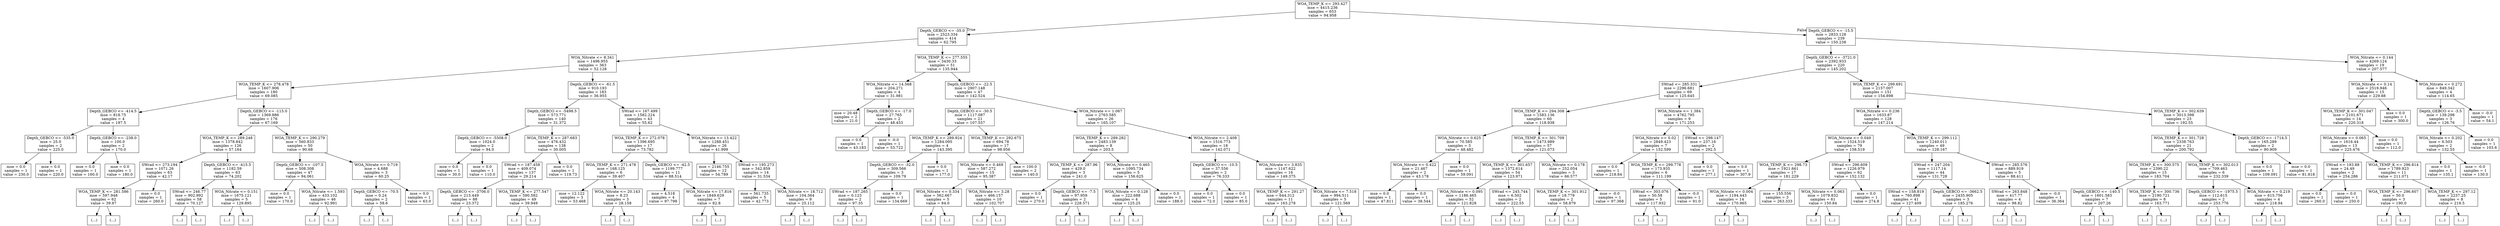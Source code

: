 digraph Tree {
node [shape=box] ;
0 [label="WOA_TEMP_K <= 293.427\nmse = 4415.236\nsamples = 653\nvalue = 94.958"] ;
1 [label="Depth_GEBCO <= -35.0\nmse = 2523.334\nsamples = 414\nvalue = 62.795"] ;
0 -> 1 [labeldistance=2.5, labelangle=45, headlabel="True"] ;
2 [label="WOA_Nitrate <= 8.341\nmse = 1496.955\nsamples = 363\nvalue = 52.128"] ;
1 -> 2 ;
3 [label="WOA_TEMP_K <= 278.478\nmse = 1607.906\nsamples = 180\nvalue = 69.085"] ;
2 -> 3 ;
4 [label="Depth_GEBCO <= -414.5\nmse = 818.75\nsamples = 4\nvalue = 197.5"] ;
3 -> 4 ;
5 [label="Depth_GEBCO <= -535.0\nmse = 25.0\nsamples = 2\nvalue = 225.0"] ;
4 -> 5 ;
6 [label="mse = 0.0\nsamples = 1\nvalue = 230.0"] ;
5 -> 6 ;
7 [label="mse = 0.0\nsamples = 1\nvalue = 220.0"] ;
5 -> 7 ;
8 [label="Depth_GEBCO <= -238.0\nmse = 100.0\nsamples = 2\nvalue = 170.0"] ;
4 -> 8 ;
9 [label="mse = 0.0\nsamples = 1\nvalue = 160.0"] ;
8 -> 9 ;
10 [label="mse = 0.0\nsamples = 1\nvalue = 180.0"] ;
8 -> 10 ;
11 [label="Depth_GEBCO <= -115.0\nmse = 1369.886\nsamples = 176\nvalue = 67.169"] ;
3 -> 11 ;
12 [label="WOA_TEMP_K <= 289.248\nmse = 1378.842\nsamples = 126\nvalue = 57.164"] ;
11 -> 12 ;
13 [label="SWrad <= 273.194\nmse = 1071.26\nsamples = 63\nvalue = 42.17"] ;
12 -> 13 ;
14 [label="WOA_TEMP_K <= 281.586\nmse = 597.948\nsamples = 62\nvalue = 39.97"] ;
13 -> 14 ;
15 [label="(...)"] ;
14 -> 15 ;
20 [label="(...)"] ;
14 -> 20 ;
113 [label="mse = 0.0\nsamples = 1\nvalue = 260.0"] ;
13 -> 113 ;
114 [label="Depth_GEBCO <= -415.5\nmse = 1182.59\nsamples = 63\nvalue = 74.202"] ;
12 -> 114 ;
115 [label="SWrad <= 246.77\nmse = 902.992\nsamples = 58\nvalue = 70.127"] ;
114 -> 115 ;
116 [label="(...)"] ;
115 -> 116 ;
177 [label="(...)"] ;
115 -> 177 ;
216 [label="WOA_Nitrate <= 0.151\nmse = 1675.121\nsamples = 5\nvalue = 129.895"] ;
114 -> 216 ;
217 [label="(...)"] ;
216 -> 217 ;
218 [label="(...)"] ;
216 -> 218 ;
223 [label="WOA_TEMP_K <= 290.279\nmse = 560.833\nsamples = 50\nvalue = 90.68"] ;
11 -> 223 ;
224 [label="Depth_GEBCO <= -107.5\nmse = 508.308\nsamples = 47\nvalue = 94.061"] ;
223 -> 224 ;
225 [label="mse = 0.0\nsamples = 1\nvalue = 170.0"] ;
224 -> 225 ;
226 [label="WOA_Nitrate <= 1.593\nmse = 433.102\nsamples = 46\nvalue = 92.991"] ;
224 -> 226 ;
227 [label="(...)"] ;
226 -> 227 ;
248 [label="(...)"] ;
226 -> 248 ;
295 [label="WOA_Nitrate <= 0.719\nmse = 4.688\nsamples = 3\nvalue = 60.25"] ;
223 -> 295 ;
296 [label="Depth_GEBCO <= -70.5\nmse = 0.24\nsamples = 2\nvalue = 58.6"] ;
295 -> 296 ;
297 [label="(...)"] ;
296 -> 297 ;
298 [label="(...)"] ;
296 -> 298 ;
299 [label="mse = 0.0\nsamples = 1\nvalue = 63.0"] ;
295 -> 299 ;
300 [label="Depth_GEBCO <= -61.5\nmse = 910.193\nsamples = 183\nvalue = 36.955"] ;
2 -> 300 ;
301 [label="Depth_GEBCO <= -5498.5\nmse = 573.771\nsamples = 140\nvalue = 31.372"] ;
300 -> 301 ;
302 [label="Depth_GEBCO <= -5508.0\nmse = 1024.0\nsamples = 2\nvalue = 94.0"] ;
301 -> 302 ;
303 [label="mse = 0.0\nsamples = 1\nvalue = 30.0"] ;
302 -> 303 ;
304 [label="mse = 0.0\nsamples = 1\nvalue = 110.0"] ;
302 -> 304 ;
305 [label="WOA_TEMP_K <= 287.683\nmse = 476.432\nsamples = 138\nvalue = 30.005"] ;
301 -> 305 ;
306 [label="SWrad <= 187.458\nmse = 409.074\nsamples = 137\nvalue = 29.214"] ;
305 -> 306 ;
307 [label="Depth_GEBCO <= -3706.0\nmse = 213.449\nsamples = 88\nvalue = 23.372"] ;
306 -> 307 ;
308 [label="(...)"] ;
307 -> 308 ;
339 [label="(...)"] ;
307 -> 339 ;
436 [label="WOA_TEMP_K <= 277.547\nmse = 590.582\nsamples = 49\nvalue = 39.949"] ;
306 -> 436 ;
437 [label="(...)"] ;
436 -> 437 ;
500 [label="(...)"] ;
436 -> 500 ;
525 [label="mse = 0.0\nsamples = 1\nvalue = 119.73"] ;
305 -> 525 ;
526 [label="SWrad <= 167.499\nmse = 1582.224\nsamples = 43\nvalue = 55.62"] ;
300 -> 526 ;
527 [label="WOA_TEMP_K <= 272.078\nmse = 1396.695\nsamples = 17\nvalue = 73.782"] ;
526 -> 527 ;
528 [label="WOA_TEMP_K <= 271.478\nmse = 168.125\nsamples = 6\nvalue = 39.407"] ;
527 -> 528 ;
529 [label="mse = 12.122\nsamples = 3\nvalue = 53.468"] ;
528 -> 529 ;
530 [label="WOA_Nitrate <= 20.143\nmse = 8.23\nsamples = 3\nvalue = 28.158"] ;
528 -> 530 ;
531 [label="(...)"] ;
530 -> 531 ;
532 [label="(...)"] ;
530 -> 532 ;
533 [label="Depth_GEBCO <= -42.5\nmse = 1199.777\nsamples = 11\nvalue = 88.514"] ;
527 -> 533 ;
534 [label="mse = 4.518\nsamples = 4\nvalue = 97.798"] ;
533 -> 534 ;
535 [label="WOA_Nitrate <= 17.816\nmse = 1849.629\nsamples = 7\nvalue = 82.8"] ;
533 -> 535 ;
536 [label="(...)"] ;
535 -> 536 ;
539 [label="(...)"] ;
535 -> 539 ;
540 [label="WOA_Nitrate <= 13.422\nmse = 1288.451\nsamples = 26\nvalue = 41.999"] ;
526 -> 540 ;
541 [label="mse = 2146.755\nsamples = 12\nvalue = 54.789"] ;
540 -> 541 ;
542 [label="SWrad <= 195.273\nmse = 342.859\nsamples = 14\nvalue = 31.534"] ;
540 -> 542 ;
543 [label="mse = 561.735\nsamples = 5\nvalue = 42.773"] ;
542 -> 543 ;
544 [label="WOA_Nitrate <= 18.712\nmse = 104.364\nsamples = 9\nvalue = 25.112"] ;
542 -> 544 ;
545 [label="(...)"] ;
544 -> 545 ;
548 [label="(...)"] ;
544 -> 548 ;
549 [label="WOA_TEMP_K <= 277.555\nmse = 3430.33\nsamples = 51\nvalue = 135.944"] ;
1 -> 549 ;
550 [label="WOA_Nitrate <= 14.568\nmse = 204.271\nsamples = 4\nvalue = 31.981"] ;
549 -> 550 ;
551 [label="mse = 20.48\nsamples = 2\nvalue = 21.0"] ;
550 -> 551 ;
552 [label="Depth_GEBCO <= -17.0\nmse = 27.765\nsamples = 2\nvalue = 48.453"] ;
550 -> 552 ;
553 [label="mse = 0.0\nsamples = 1\nvalue = 43.183"] ;
552 -> 553 ;
554 [label="mse = -0.0\nsamples = 1\nvalue = 53.722"] ;
552 -> 554 ;
555 [label="Depth_GEBCO <= -22.5\nmse = 2907.148\nsamples = 47\nvalue = 142.524"] ;
549 -> 555 ;
556 [label="Depth_GEBCO <= -30.5\nmse = 1117.087\nsamples = 21\nvalue = 107.557"] ;
555 -> 556 ;
557 [label="WOA_TEMP_K <= 289.924\nmse = 1284.095\nsamples = 4\nvalue = 143.395"] ;
556 -> 557 ;
558 [label="Depth_GEBCO <= -32.0\nmse = 309.566\nsamples = 3\nvalue = 109.79"] ;
557 -> 558 ;
559 [label="SWrad <= 187.265\nmse = 0.123\nsamples = 2\nvalue = 97.35"] ;
558 -> 559 ;
560 [label="(...)"] ;
559 -> 560 ;
561 [label="(...)"] ;
559 -> 561 ;
562 [label="mse = 0.0\nsamples = 1\nvalue = 134.669"] ;
558 -> 562 ;
563 [label="mse = 0.0\nsamples = 1\nvalue = 177.0"] ;
557 -> 563 ;
564 [label="WOA_TEMP_K <= 292.675\nmse = 694.78\nsamples = 17\nvalue = 98.956"] ;
556 -> 564 ;
565 [label="WOA_Nitrate <= 0.469\nmse = 587.272\nsamples = 15\nvalue = 95.387"] ;
564 -> 565 ;
566 [label="WOA_Nitrate <= 0.334\nmse = 562.667\nsamples = 5\nvalue = 84.0"] ;
565 -> 566 ;
567 [label="(...)"] ;
566 -> 567 ;
568 [label="(...)"] ;
566 -> 568 ;
571 [label="WOA_Nitrate <= 3.28\nmse = 466.157\nsamples = 10\nvalue = 102.707"] ;
565 -> 571 ;
572 [label="(...)"] ;
571 -> 572 ;
579 [label="(...)"] ;
571 -> 579 ;
588 [label="mse = 100.0\nsamples = 2\nvalue = 140.0"] ;
564 -> 588 ;
589 [label="WOA_Nitrate <= 1.067\nmse = 2763.585\nsamples = 26\nvalue = 165.107"] ;
555 -> 589 ;
590 [label="WOA_TEMP_K <= 289.282\nmse = 2483.139\nsamples = 8\nvalue = 203.5"] ;
589 -> 590 ;
591 [label="WOA_TEMP_K <= 287.96\nmse = 429.0\nsamples = 3\nvalue = 241.0"] ;
590 -> 591 ;
592 [label="mse = 0.0\nsamples = 1\nvalue = 270.0"] ;
591 -> 592 ;
593 [label="Depth_GEBCO <= -7.5\nmse = 97.959\nsamples = 2\nvalue = 228.571"] ;
591 -> 593 ;
594 [label="(...)"] ;
593 -> 594 ;
595 [label="(...)"] ;
593 -> 595 ;
596 [label="WOA_Nitrate <= 0.465\nmse = 1095.734\nsamples = 5\nvalue = 156.625"] ;
590 -> 596 ;
597 [label="WOA_Nitrate <= 0.128\nmse = 222.688\nsamples = 4\nvalue = 125.25"] ;
596 -> 597 ;
598 [label="(...)"] ;
597 -> 598 ;
599 [label="(...)"] ;
597 -> 599 ;
604 [label="mse = 0.0\nsamples = 1\nvalue = 188.0"] ;
596 -> 604 ;
605 [label="WOA_Nitrate <= 2.408\nmse = 1516.773\nsamples = 18\nvalue = 142.071"] ;
589 -> 605 ;
606 [label="Depth_GEBCO <= -10.5\nmse = 37.556\nsamples = 2\nvalue = 76.333"] ;
605 -> 606 ;
607 [label="mse = 0.0\nsamples = 1\nvalue = 72.0"] ;
606 -> 607 ;
608 [label="mse = 0.0\nsamples = 1\nvalue = 85.0"] ;
606 -> 608 ;
609 [label="WOA_Nitrate <= 3.835\nmse = 1147.622\nsamples = 16\nvalue = 149.375"] ;
605 -> 609 ;
610 [label="WOA_TEMP_K <= 291.27\nmse = 644.312\nsamples = 11\nvalue = 163.278"] ;
609 -> 610 ;
611 [label="(...)"] ;
610 -> 611 ;
626 [label="(...)"] ;
610 -> 626 ;
627 [label="WOA_Nitrate <= 7.518\nmse = 994.511\nsamples = 5\nvalue = 121.569"] ;
609 -> 627 ;
628 [label="(...)"] ;
627 -> 628 ;
633 [label="(...)"] ;
627 -> 633 ;
636 [label="Depth_GEBCO <= -15.5\nmse = 2833.128\nsamples = 239\nvalue = 150.238"] ;
0 -> 636 [labeldistance=2.5, labelangle=-45, headlabel="False"] ;
637 [label="Depth_GEBCO <= -3721.0\nmse = 2392.933\nsamples = 220\nvalue = 145.202"] ;
636 -> 637 ;
638 [label="SWrad <= 285.331\nmse = 2296.681\nsamples = 69\nvalue = 125.645"] ;
637 -> 638 ;
639 [label="WOA_TEMP_K <= 294.308\nmse = 1583.136\nsamples = 60\nvalue = 118.938"] ;
638 -> 639 ;
640 [label="WOA_Nitrate <= 0.625\nmse = 70.585\nsamples = 3\nvalue = 48.482"] ;
639 -> 640 ;
641 [label="WOA_Nitrate <= 0.422\nmse = 21.467\nsamples = 2\nvalue = 43.178"] ;
640 -> 641 ;
642 [label="mse = 0.0\nsamples = 1\nvalue = 47.811"] ;
641 -> 642 ;
643 [label="mse = 0.0\nsamples = 1\nvalue = 38.544"] ;
641 -> 643 ;
644 [label="mse = 0.0\nsamples = 1\nvalue = 59.091"] ;
640 -> 644 ;
645 [label="WOA_TEMP_K <= 301.709\nmse = 1473.989\nsamples = 57\nvalue = 121.073"] ;
639 -> 645 ;
646 [label="WOA_TEMP_K <= 301.657\nmse = 1372.614\nsamples = 54\nvalue = 123.971"] ;
645 -> 646 ;
647 [label="WOA_Nitrate <= 0.095\nmse = 1186.465\nsamples = 52\nvalue = 121.828"] ;
646 -> 647 ;
648 [label="(...)"] ;
647 -> 648 ;
689 [label="(...)"] ;
647 -> 689 ;
750 [label="SWrad <= 245.744\nmse = 6.502\nsamples = 2\nvalue = 222.55"] ;
646 -> 750 ;
751 [label="(...)"] ;
750 -> 751 ;
752 [label="(...)"] ;
750 -> 752 ;
753 [label="WOA_Nitrate <= 0.178\nmse = 252.054\nsamples = 3\nvalue = 66.577"] ;
645 -> 753 ;
754 [label="WOA_TEMP_K <= 301.912\nmse = 18.779\nsamples = 2\nvalue = 58.879"] ;
753 -> 754 ;
755 [label="(...)"] ;
754 -> 755 ;
756 [label="(...)"] ;
754 -> 756 ;
757 [label="mse = -0.0\nsamples = 1\nvalue = 97.368"] ;
753 -> 757 ;
758 [label="WOA_Nitrate <= 1.384\nmse = 4762.795\nsamples = 9\nvalue = 171.253"] ;
638 -> 758 ;
759 [label="WOA_Nitrate <= 0.02\nmse = 2849.423\nsamples = 7\nvalue = 152.599"] ;
758 -> 759 ;
760 [label="mse = 0.0\nsamples = 1\nvalue = 218.84"] ;
759 -> 760 ;
761 [label="WOA_TEMP_K <= 299.778\nmse = 173.935\nsamples = 6\nvalue = 111.199"] ;
759 -> 761 ;
762 [label="SWrad <= 303.076\nmse = 50.58\nsamples = 5\nvalue = 117.932"] ;
761 -> 762 ;
763 [label="(...)"] ;
762 -> 763 ;
770 [label="(...)"] ;
762 -> 770 ;
771 [label="mse = -0.0\nsamples = 1\nvalue = 91.0"] ;
761 -> 771 ;
772 [label="SWrad <= 298.147\nmse = 237.16\nsamples = 2\nvalue = 292.5"] ;
758 -> 772 ;
773 [label="mse = 0.0\nsamples = 1\nvalue = 277.1"] ;
772 -> 773 ;
774 [label="mse = 0.0\nsamples = 1\nvalue = 307.9"] ;
772 -> 774 ;
775 [label="WOA_TEMP_K <= 299.691\nmse = 2157.007\nsamples = 151\nvalue = 154.898"] ;
637 -> 775 ;
776 [label="WOA_Nitrate <= 0.236\nmse = 1633.87\nsamples = 128\nvalue = 147.214"] ;
775 -> 776 ;
777 [label="WOA_Nitrate <= 0.049\nmse = 1524.519\nsamples = 79\nvalue = 158.519"] ;
776 -> 777 ;
778 [label="WOA_TEMP_K <= 298.73\nmse = 1921.661\nsamples = 17\nvalue = 181.229"] ;
777 -> 778 ;
779 [label="WOA_Nitrate <= 0.004\nmse = 1194.443\nsamples = 14\nvalue = 170.965"] ;
778 -> 779 ;
780 [label="(...)"] ;
779 -> 780 ;
781 [label="(...)"] ;
779 -> 781 ;
792 [label="mse = 155.556\nsamples = 3\nvalue = 263.333"] ;
778 -> 792 ;
793 [label="SWrad <= 296.609\nmse = 1226.979\nsamples = 62\nvalue = 152.132"] ;
777 -> 793 ;
794 [label="WOA_Nitrate <= 0.063\nmse = 1079.832\nsamples = 61\nvalue = 150.84"] ;
793 -> 794 ;
795 [label="(...)"] ;
794 -> 795 ;
806 [label="(...)"] ;
794 -> 806 ;
879 [label="mse = 0.0\nsamples = 1\nvalue = 274.8"] ;
793 -> 879 ;
880 [label="WOA_TEMP_K <= 299.112\nmse = 1240.011\nsamples = 49\nvalue = 128.167"] ;
776 -> 880 ;
881 [label="SWrad <= 247.204\nmse = 1117.14\nsamples = 44\nvalue = 131.728"] ;
880 -> 881 ;
882 [label="SWrad <= 158.819\nmse = 760.898\nsamples = 41\nvalue = 127.409"] ;
881 -> 882 ;
883 [label="(...)"] ;
882 -> 883 ;
920 [label="(...)"] ;
882 -> 920 ;
947 [label="Depth_GEBCO <= -3662.5\nmse = 2435.905\nsamples = 3\nvalue = 185.276"] ;
881 -> 947 ;
948 [label="(...)"] ;
947 -> 948 ;
949 [label="(...)"] ;
947 -> 949 ;
952 [label="SWrad <= 285.576\nmse = 889.919\nsamples = 5\nvalue = 88.411"] ;
880 -> 952 ;
953 [label="SWrad <= 263.848\nmse = 417.77\nsamples = 4\nvalue = 98.82"] ;
952 -> 953 ;
954 [label="(...)"] ;
953 -> 954 ;
959 [label="(...)"] ;
953 -> 959 ;
960 [label="mse = -0.0\nsamples = 1\nvalue = 36.364"] ;
952 -> 960 ;
961 [label="WOA_TEMP_K <= 302.639\nmse = 3013.398\nsamples = 23\nvalue = 192.55"] ;
775 -> 961 ;
962 [label="WOA_TEMP_K <= 301.728\nmse = 2338.763\nsamples = 21\nvalue = 200.792"] ;
961 -> 962 ;
963 [label="WOA_TEMP_K <= 300.575\nmse = 2390.22\nsamples = 15\nvalue = 183.704"] ;
962 -> 963 ;
964 [label="Depth_GEBCO <= -140.5\nmse = 1601.583\nsamples = 7\nvalue = 207.26"] ;
963 -> 964 ;
965 [label="(...)"] ;
964 -> 965 ;
968 [label="(...)"] ;
964 -> 968 ;
971 [label="WOA_TEMP_K <= 300.736\nmse = 2190.721\nsamples = 8\nvalue = 163.771"] ;
963 -> 971 ;
972 [label="(...)"] ;
971 -> 972 ;
975 [label="(...)"] ;
971 -> 975 ;
980 [label="WOA_TEMP_K <= 302.013\nmse = 709.463\nsamples = 6\nvalue = 232.339"] ;
962 -> 980 ;
981 [label="Depth_GEBCO <= -1975.5\nmse = 112.615\nsamples = 2\nvalue = 253.776"] ;
980 -> 981 ;
982 [label="(...)"] ;
981 -> 982 ;
983 [label="(...)"] ;
981 -> 983 ;
984 [label="WOA_Nitrate <= 0.219\nmse = 615.756\nsamples = 4\nvalue = 218.94"] ;
980 -> 984 ;
985 [label="(...)"] ;
984 -> 985 ;
990 [label="(...)"] ;
984 -> 990 ;
991 [label="Depth_GEBCO <= -1714.5\nmse = 165.289\nsamples = 2\nvalue = 90.909"] ;
961 -> 991 ;
992 [label="mse = 0.0\nsamples = 1\nvalue = 109.091"] ;
991 -> 992 ;
993 [label="mse = 0.0\nsamples = 1\nvalue = 81.818"] ;
991 -> 993 ;
994 [label="WOA_Nitrate <= 0.144\nmse = 4269.124\nsamples = 19\nvalue = 207.577"] ;
636 -> 994 ;
995 [label="WOA_Nitrate <= 0.14\nmse = 2519.946\nsamples = 15\nvalue = 229.88"] ;
994 -> 995 ;
996 [label="WOA_TEMP_K <= 301.047\nmse = 2101.671\nsamples = 14\nvalue = 220.318"] ;
995 -> 996 ;
997 [label="WOA_Nitrate <= 0.065\nmse = 1616.44\nsamples = 13\nvalue = 225.476"] ;
996 -> 997 ;
998 [label="SWrad <= 193.88\nmse = 24.49\nsamples = 2\nvalue = 254.286"] ;
997 -> 998 ;
999 [label="mse = 0.0\nsamples = 1\nvalue = 260.0"] ;
998 -> 999 ;
1000 [label="mse = 0.0\nsamples = 1\nvalue = 250.0"] ;
998 -> 1000 ;
1001 [label="WOA_TEMP_K <= 296.814\nmse = 1789.923\nsamples = 11\nvalue = 211.071"] ;
997 -> 1001 ;
1002 [label="WOA_TEMP_K <= 296.607\nmse = 50.0\nsamples = 3\nvalue = 190.0"] ;
1001 -> 1002 ;
1003 [label="(...)"] ;
1002 -> 1003 ;
1004 [label="(...)"] ;
1002 -> 1004 ;
1005 [label="WOA_TEMP_K <= 297.12\nmse = 2237.25\nsamples = 8\nvalue = 219.5"] ;
1001 -> 1005 ;
1006 [label="(...)"] ;
1005 -> 1006 ;
1007 [label="(...)"] ;
1005 -> 1007 ;
1010 [label="mse = 0.0\nsamples = 1\nvalue = 112.0"] ;
996 -> 1010 ;
1011 [label="mse = 0.0\nsamples = 1\nvalue = 300.0"] ;
995 -> 1011 ;
1012 [label="WOA_Nitrate <= 0.272\nmse = 849.342\nsamples = 4\nvalue = 114.65"] ;
994 -> 1012 ;
1013 [label="Depth_GEBCO <= -3.5\nmse = 139.298\nsamples = 3\nvalue = 126.76"] ;
1012 -> 1013 ;
1014 [label="WOA_Nitrate <= 0.202\nmse = 6.503\nsamples = 2\nvalue = 132.55"] ;
1013 -> 1014 ;
1015 [label="mse = 0.0\nsamples = 1\nvalue = 135.1"] ;
1014 -> 1015 ;
1016 [label="mse = -0.0\nsamples = 1\nvalue = 130.0"] ;
1014 -> 1016 ;
1017 [label="mse = 0.0\nsamples = 1\nvalue = 103.6"] ;
1013 -> 1017 ;
1018 [label="mse = -0.0\nsamples = 1\nvalue = 54.1"] ;
1012 -> 1018 ;
}